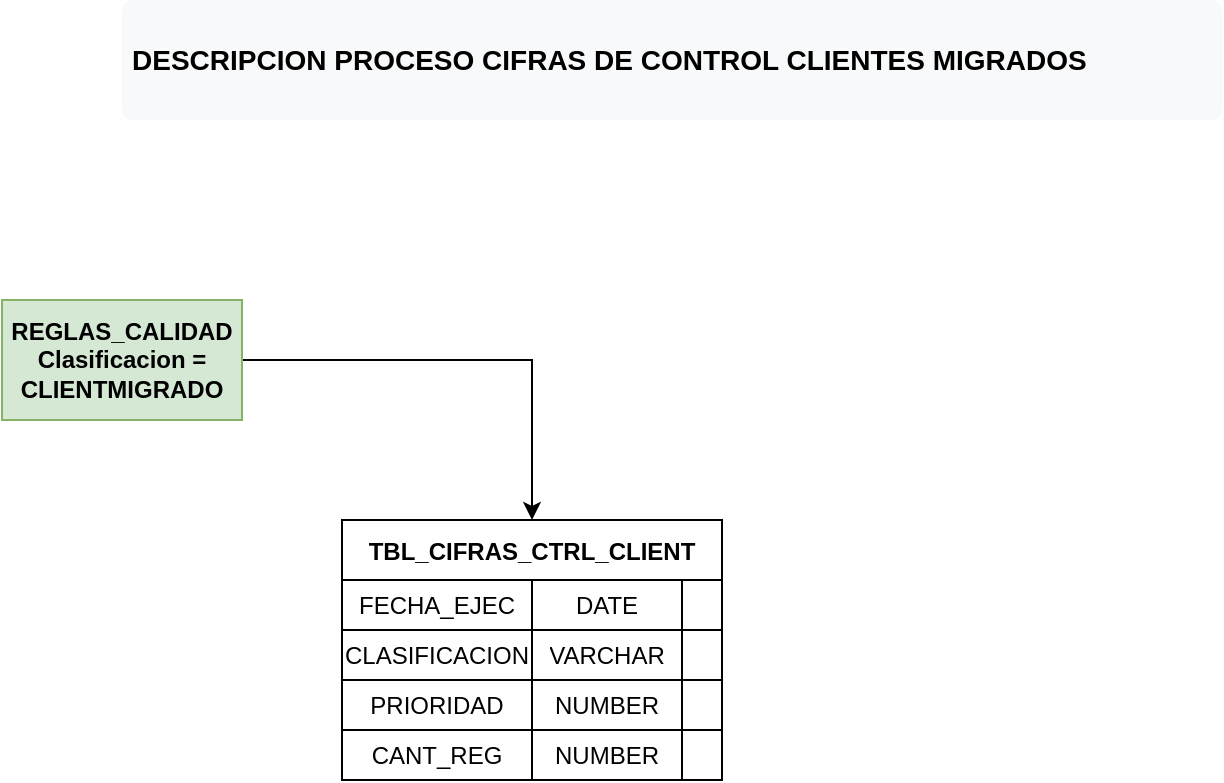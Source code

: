 <mxfile version="17.4.6" type="github">
  <diagram id="O4h5Qp2O2xB1x-23vfX5" name="Page-1">
    <mxGraphModel dx="782" dy="432" grid="1" gridSize="10" guides="1" tooltips="1" connect="1" arrows="1" fold="1" page="1" pageScale="1" pageWidth="827" pageHeight="1169" math="0" shadow="0">
      <root>
        <mxCell id="0" />
        <mxCell id="1" parent="0" />
        <mxCell id="SqIqOgS3NySjWNBCgRz1-1" value="TBL_CIFRAS_CTRL_CLIENT" style="shape=table;startSize=30;container=1;collapsible=0;childLayout=tableLayout;fontStyle=1;align=center;" parent="1" vertex="1">
          <mxGeometry x="250" y="310" width="190" height="130" as="geometry" />
        </mxCell>
        <mxCell id="SqIqOgS3NySjWNBCgRz1-2" value="" style="shape=tableRow;horizontal=0;startSize=0;swimlaneHead=0;swimlaneBody=0;top=0;left=0;bottom=0;right=0;collapsible=0;dropTarget=0;fillColor=none;points=[[0,0.5],[1,0.5]];portConstraint=eastwest;" parent="SqIqOgS3NySjWNBCgRz1-1" vertex="1">
          <mxGeometry y="30" width="190" height="25" as="geometry" />
        </mxCell>
        <mxCell id="SqIqOgS3NySjWNBCgRz1-3" value="FECHA_EJEC" style="shape=partialRectangle;html=1;whiteSpace=wrap;connectable=0;fillColor=none;top=0;left=0;bottom=0;right=0;overflow=hidden;" parent="SqIqOgS3NySjWNBCgRz1-2" vertex="1">
          <mxGeometry width="95" height="25" as="geometry">
            <mxRectangle width="95" height="25" as="alternateBounds" />
          </mxGeometry>
        </mxCell>
        <mxCell id="SqIqOgS3NySjWNBCgRz1-4" value="DATE" style="shape=partialRectangle;html=1;whiteSpace=wrap;connectable=0;fillColor=none;top=0;left=0;bottom=0;right=0;overflow=hidden;" parent="SqIqOgS3NySjWNBCgRz1-2" vertex="1">
          <mxGeometry x="95" width="75" height="25" as="geometry">
            <mxRectangle width="75" height="25" as="alternateBounds" />
          </mxGeometry>
        </mxCell>
        <mxCell id="SqIqOgS3NySjWNBCgRz1-5" value="" style="shape=partialRectangle;html=1;whiteSpace=wrap;connectable=0;fillColor=none;top=0;left=0;bottom=0;right=0;overflow=hidden;" parent="SqIqOgS3NySjWNBCgRz1-2" vertex="1">
          <mxGeometry x="170" width="20" height="25" as="geometry">
            <mxRectangle width="20" height="25" as="alternateBounds" />
          </mxGeometry>
        </mxCell>
        <mxCell id="SqIqOgS3NySjWNBCgRz1-6" value="" style="shape=tableRow;horizontal=0;startSize=0;swimlaneHead=0;swimlaneBody=0;top=0;left=0;bottom=0;right=0;collapsible=0;dropTarget=0;fillColor=none;points=[[0,0.5],[1,0.5]];portConstraint=eastwest;" parent="SqIqOgS3NySjWNBCgRz1-1" vertex="1">
          <mxGeometry y="55" width="190" height="25" as="geometry" />
        </mxCell>
        <mxCell id="SqIqOgS3NySjWNBCgRz1-7" value="CLASIFICACION" style="shape=partialRectangle;html=1;whiteSpace=wrap;connectable=0;fillColor=none;top=0;left=0;bottom=0;right=0;overflow=hidden;" parent="SqIqOgS3NySjWNBCgRz1-6" vertex="1">
          <mxGeometry width="95" height="25" as="geometry">
            <mxRectangle width="95" height="25" as="alternateBounds" />
          </mxGeometry>
        </mxCell>
        <mxCell id="SqIqOgS3NySjWNBCgRz1-8" value="VARCHAR" style="shape=partialRectangle;html=1;whiteSpace=wrap;connectable=0;fillColor=none;top=0;left=0;bottom=0;right=0;overflow=hidden;" parent="SqIqOgS3NySjWNBCgRz1-6" vertex="1">
          <mxGeometry x="95" width="75" height="25" as="geometry">
            <mxRectangle width="75" height="25" as="alternateBounds" />
          </mxGeometry>
        </mxCell>
        <mxCell id="SqIqOgS3NySjWNBCgRz1-9" value="" style="shape=partialRectangle;html=1;whiteSpace=wrap;connectable=0;fillColor=none;top=0;left=0;bottom=0;right=0;overflow=hidden;" parent="SqIqOgS3NySjWNBCgRz1-6" vertex="1">
          <mxGeometry x="170" width="20" height="25" as="geometry">
            <mxRectangle width="20" height="25" as="alternateBounds" />
          </mxGeometry>
        </mxCell>
        <mxCell id="SqIqOgS3NySjWNBCgRz1-10" value="" style="shape=tableRow;horizontal=0;startSize=0;swimlaneHead=0;swimlaneBody=0;top=0;left=0;bottom=0;right=0;collapsible=0;dropTarget=0;fillColor=none;points=[[0,0.5],[1,0.5]];portConstraint=eastwest;" parent="SqIqOgS3NySjWNBCgRz1-1" vertex="1">
          <mxGeometry y="80" width="190" height="25" as="geometry" />
        </mxCell>
        <mxCell id="SqIqOgS3NySjWNBCgRz1-11" value="PRIORIDAD" style="shape=partialRectangle;html=1;whiteSpace=wrap;connectable=0;fillColor=none;top=0;left=0;bottom=0;right=0;overflow=hidden;" parent="SqIqOgS3NySjWNBCgRz1-10" vertex="1">
          <mxGeometry width="95" height="25" as="geometry">
            <mxRectangle width="95" height="25" as="alternateBounds" />
          </mxGeometry>
        </mxCell>
        <mxCell id="SqIqOgS3NySjWNBCgRz1-12" value="NUMBER" style="shape=partialRectangle;html=1;whiteSpace=wrap;connectable=0;fillColor=none;top=0;left=0;bottom=0;right=0;overflow=hidden;" parent="SqIqOgS3NySjWNBCgRz1-10" vertex="1">
          <mxGeometry x="95" width="75" height="25" as="geometry">
            <mxRectangle width="75" height="25" as="alternateBounds" />
          </mxGeometry>
        </mxCell>
        <mxCell id="SqIqOgS3NySjWNBCgRz1-13" value="" style="shape=partialRectangle;html=1;whiteSpace=wrap;connectable=0;fillColor=none;top=0;left=0;bottom=0;right=0;overflow=hidden;" parent="SqIqOgS3NySjWNBCgRz1-10" vertex="1">
          <mxGeometry x="170" width="20" height="25" as="geometry">
            <mxRectangle width="20" height="25" as="alternateBounds" />
          </mxGeometry>
        </mxCell>
        <mxCell id="SqIqOgS3NySjWNBCgRz1-18" value="" style="shape=tableRow;horizontal=0;startSize=0;swimlaneHead=0;swimlaneBody=0;top=0;left=0;bottom=0;right=0;collapsible=0;dropTarget=0;fillColor=none;points=[[0,0.5],[1,0.5]];portConstraint=eastwest;" parent="SqIqOgS3NySjWNBCgRz1-1" vertex="1">
          <mxGeometry y="105" width="190" height="25" as="geometry" />
        </mxCell>
        <mxCell id="SqIqOgS3NySjWNBCgRz1-19" value="CANT_REG" style="shape=partialRectangle;html=1;whiteSpace=wrap;connectable=0;fillColor=none;top=0;left=0;bottom=0;right=0;overflow=hidden;" parent="SqIqOgS3NySjWNBCgRz1-18" vertex="1">
          <mxGeometry width="95" height="25" as="geometry">
            <mxRectangle width="95" height="25" as="alternateBounds" />
          </mxGeometry>
        </mxCell>
        <mxCell id="SqIqOgS3NySjWNBCgRz1-20" value="NUMBER" style="shape=partialRectangle;html=1;whiteSpace=wrap;connectable=0;fillColor=none;top=0;left=0;bottom=0;right=0;overflow=hidden;" parent="SqIqOgS3NySjWNBCgRz1-18" vertex="1">
          <mxGeometry x="95" width="75" height="25" as="geometry">
            <mxRectangle width="75" height="25" as="alternateBounds" />
          </mxGeometry>
        </mxCell>
        <mxCell id="SqIqOgS3NySjWNBCgRz1-21" value="" style="shape=partialRectangle;html=1;whiteSpace=wrap;connectable=0;fillColor=none;top=0;left=0;bottom=0;right=0;overflow=hidden;" parent="SqIqOgS3NySjWNBCgRz1-18" vertex="1">
          <mxGeometry x="170" width="20" height="25" as="geometry">
            <mxRectangle width="20" height="25" as="alternateBounds" />
          </mxGeometry>
        </mxCell>
        <mxCell id="SqIqOgS3NySjWNBCgRz1-54" style="edgeStyle=orthogonalEdgeStyle;rounded=0;orthogonalLoop=1;jettySize=auto;html=1;" parent="1" source="SqIqOgS3NySjWNBCgRz1-52" target="SqIqOgS3NySjWNBCgRz1-1" edge="1">
          <mxGeometry relative="1" as="geometry" />
        </mxCell>
        <mxCell id="SqIqOgS3NySjWNBCgRz1-52" value="&lt;div&gt;REGLAS_CALIDAD&lt;/div&gt;&lt;div&gt;Clasificacion = CLIENTMIGRADO&lt;br&gt;&lt;/div&gt;" style="whiteSpace=wrap;html=1;startSize=30;fontStyle=1;fillColor=#d5e8d4;strokeColor=#82b366;" parent="1" vertex="1">
          <mxGeometry x="80" y="200" width="120" height="60" as="geometry" />
        </mxCell>
        <mxCell id="SqIqOgS3NySjWNBCgRz1-55" value="DESCRIPCION PROCESO CIFRAS DE CONTROL CLIENTES MIGRADOS" style="html=1;shadow=0;dashed=0;shape=mxgraph.bootstrap.rrect;rSize=5;strokeColor=none;strokeWidth=1;fillColor=#F8F9FA;fontColor=#000000;whiteSpace=wrap;align=left;verticalAlign=middle;spacingLeft=0;fontStyle=1;fontSize=14;spacing=5;" parent="1" vertex="1">
          <mxGeometry x="140" y="50" width="550" height="60" as="geometry" />
        </mxCell>
      </root>
    </mxGraphModel>
  </diagram>
</mxfile>
